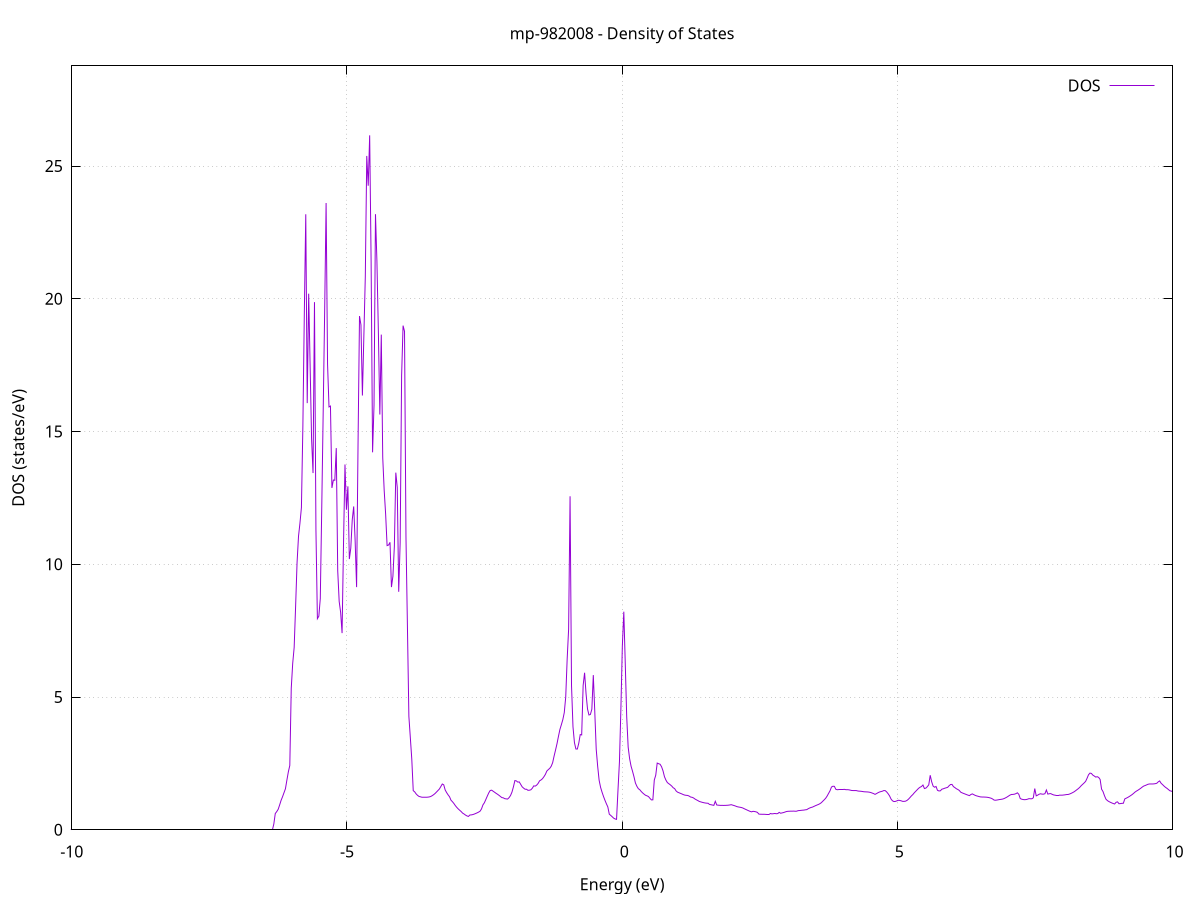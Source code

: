 set title 'mp-982008 - Density of States'
set xlabel 'Energy (eV)'
set ylabel 'DOS (states/eV)'
set grid
set xrange [-10:10]
set yrange [0:28.776]
set xzeroaxis lt -1
set terminal png size 800,600
set output 'mp-982008_dos_gnuplot.png'
plot '-' using 1:2 with lines title 'DOS'
-21.633300 0.000000
-21.606900 0.000000
-21.580500 0.000000
-21.554100 0.000000
-21.527700 0.000000
-21.501300 0.000000
-21.474900 0.000000
-21.448600 0.000000
-21.422200 0.000000
-21.395800 0.000000
-21.369400 0.000000
-21.343000 0.000000
-21.316600 0.000000
-21.290200 0.000000
-21.263900 0.000000
-21.237500 0.000000
-21.211100 0.000000
-21.184700 0.000000
-21.158300 0.000000
-21.131900 0.000000
-21.105500 0.000000
-21.079100 0.000000
-21.052800 0.000000
-21.026400 0.000000
-21.000000 0.000000
-20.973600 0.000000
-20.947200 0.000000
-20.920800 0.000000
-20.894400 0.000000
-20.868100 0.000000
-20.841700 0.000000
-20.815300 0.000000
-20.788900 0.000000
-20.762500 0.000000
-20.736100 0.000000
-20.709700 0.000000
-20.683300 0.000000
-20.657000 0.000000
-20.630600 0.000000
-20.604200 0.000000
-20.577800 0.000000
-20.551400 0.000000
-20.525000 0.000000
-20.498600 0.000000
-20.472300 0.000000
-20.445900 0.000000
-20.419500 0.000000
-20.393100 0.000000
-20.366700 0.000000
-20.340300 0.000000
-20.313900 0.000000
-20.287600 0.000000
-20.261200 0.000000
-20.234800 0.000000
-20.208400 0.000000
-20.182000 0.000000
-20.155600 0.000000
-20.129200 0.000000
-20.102800 0.000000
-20.076500 0.000000
-20.050100 0.000000
-20.023700 0.000000
-19.997300 0.000000
-19.970900 0.000000
-19.944500 0.000000
-19.918100 0.000000
-19.891800 0.000000
-19.865400 0.000000
-19.839000 0.000000
-19.812600 0.000000
-19.786200 0.000000
-19.759800 0.000000
-19.733400 0.000000
-19.707000 0.000000
-19.680700 0.000000
-19.654300 0.000000
-19.627900 0.000000
-19.601500 0.000000
-19.575100 0.000000
-19.548700 0.000000
-19.522300 0.000000
-19.496000 0.000000
-19.469600 0.000000
-19.443200 0.000000
-19.416800 0.000000
-19.390400 0.000000
-19.364000 0.000000
-19.337600 0.000000
-19.311200 0.000000
-19.284900 0.000000
-19.258500 0.000000
-19.232100 26.251900
-19.205700 0.000000
-19.179300 0.000000
-19.152900 0.000000
-19.126500 0.000000
-19.100200 0.000000
-19.073800 0.000000
-19.047400 0.000000
-19.021000 0.000000
-18.994600 0.000000
-18.968200 0.000000
-18.941800 0.000000
-18.915400 0.000000
-18.889100 0.000000
-18.862700 0.000000
-18.836300 0.000000
-18.809900 0.000000
-18.783500 0.000000
-18.757100 0.000000
-18.730700 0.000000
-18.704400 0.000000
-18.678000 0.000000
-18.651600 0.000000
-18.625200 0.000000
-18.598800 0.000000
-18.572400 0.000000
-18.546000 0.000000
-18.519600 0.000000
-18.493300 0.000000
-18.466900 0.000000
-18.440500 0.000000
-18.414100 0.000000
-18.387700 0.000000
-18.361300 0.000000
-18.334900 0.000000
-18.308600 0.000000
-18.282200 0.000000
-18.255800 0.000000
-18.229400 0.000000
-18.203000 0.000000
-18.176600 0.000000
-18.150200 0.000000
-18.123800 0.000000
-18.097500 0.000000
-18.071100 0.000000
-18.044700 0.000000
-18.018300 0.000000
-17.991900 0.000000
-17.965500 0.000000
-17.939100 0.000000
-17.912800 0.000000
-17.886400 0.000000
-17.860000 0.000000
-17.833600 0.000000
-17.807200 0.000000
-17.780800 0.000000
-17.754400 0.000000
-17.728100 0.000000
-17.701700 0.000000
-17.675300 0.000000
-17.648900 0.000000
-17.622500 0.000000
-17.596100 0.000000
-17.569700 0.000000
-17.543300 0.000000
-17.517000 0.000000
-17.490600 0.000000
-17.464200 0.000000
-17.437800 0.000000
-17.411400 0.000000
-17.385000 0.000000
-17.358600 0.000000
-17.332300 0.000000
-17.305900 0.000000
-17.279500 0.000000
-17.253100 0.000000
-17.226700 0.000000
-17.200300 0.000000
-17.173900 0.000000
-17.147500 0.000000
-17.121200 0.000000
-17.094800 0.000000
-17.068400 0.000000
-17.042000 0.000000
-17.015600 0.000000
-16.989200 0.000000
-16.962800 0.000000
-16.936500 0.000000
-16.910100 0.000000
-16.883700 0.000000
-16.857300 0.000000
-16.830900 0.000000
-16.804500 0.000000
-16.778100 0.000000
-16.751700 0.000000
-16.725400 0.000000
-16.699000 0.000000
-16.672600 0.000000
-16.646200 0.000000
-16.619800 0.000000
-16.593400 0.000000
-16.567000 0.000000
-16.540700 0.000000
-16.514300 0.000000
-16.487900 0.000000
-16.461500 0.000000
-16.435100 0.000000
-16.408700 0.000000
-16.382300 0.000000
-16.355900 0.000000
-16.329600 0.000000
-16.303200 0.000000
-16.276800 0.000000
-16.250400 0.000000
-16.224000 0.000000
-16.197600 0.000000
-16.171200 0.000000
-16.144900 0.000000
-16.118500 0.000000
-16.092100 0.000000
-16.065700 0.000000
-16.039300 0.000000
-16.012900 0.000000
-15.986500 0.000000
-15.960100 0.000000
-15.933800 0.000000
-15.907400 0.000000
-15.881000 0.000000
-15.854600 0.000000
-15.828200 0.000000
-15.801800 0.000000
-15.775400 0.000000
-15.749100 0.000000
-15.722700 0.000000
-15.696300 0.000000
-15.669900 0.000000
-15.643500 0.000000
-15.617100 0.000000
-15.590700 0.000000
-15.564400 0.000000
-15.538000 0.000000
-15.511600 0.000000
-15.485200 0.000000
-15.458800 0.000000
-15.432400 0.000000
-15.406000 0.000000
-15.379600 0.000000
-15.353300 0.000000
-15.326900 0.000000
-15.300500 0.000000
-15.274100 0.000000
-15.247700 0.000000
-15.221300 0.000000
-15.194900 0.000000
-15.168600 0.000000
-15.142200 0.000000
-15.115800 0.000000
-15.089400 0.000000
-15.063000 0.000000
-15.036600 0.000000
-15.010200 0.000000
-14.983800 0.000000
-14.957500 0.000000
-14.931100 0.000000
-14.904700 0.000000
-14.878300 0.000000
-14.851900 0.000000
-14.825500 0.000000
-14.799100 0.000000
-14.772800 0.000000
-14.746400 0.000000
-14.720000 0.000000
-14.693600 0.000000
-14.667200 0.000000
-14.640800 0.000000
-14.614400 0.000000
-14.588000 0.000000
-14.561700 0.000000
-14.535300 0.000000
-14.508900 0.000000
-14.482500 0.000000
-14.456100 0.000000
-14.429700 0.000000
-14.403300 0.000000
-14.377000 0.000000
-14.350600 0.000000
-14.324200 0.000000
-14.297800 0.000000
-14.271400 0.000000
-14.245000 0.000000
-14.218600 0.000000
-14.192200 0.000000
-14.165900 0.000000
-14.139500 0.000000
-14.113100 0.000000
-14.086700 0.000000
-14.060300 0.000000
-14.033900 0.000000
-14.007500 0.000000
-13.981200 0.000000
-13.954800 0.000000
-13.928400 0.000000
-13.902000 0.000000
-13.875600 0.000000
-13.849200 0.000000
-13.822800 0.000000
-13.796400 0.000000
-13.770100 0.000000
-13.743700 0.000000
-13.717300 0.000000
-13.690900 0.000000
-13.664500 0.000000
-13.638100 0.000000
-13.611700 0.000000
-13.585400 0.000000
-13.559000 0.000000
-13.532600 0.000000
-13.506200 0.000000
-13.479800 0.000000
-13.453400 0.000000
-13.427000 0.000000
-13.400600 0.000000
-13.374300 0.000000
-13.347900 0.000000
-13.321500 0.000000
-13.295100 0.000000
-13.268700 0.000000
-13.242300 0.000000
-13.215900 0.000000
-13.189600 0.000000
-13.163200 0.000000
-13.136800 0.000000
-13.110400 0.000000
-13.084000 0.000000
-13.057600 0.000000
-13.031200 0.000000
-13.004900 0.000000
-12.978500 0.000000
-12.952100 0.000000
-12.925700 0.000000
-12.899300 0.000000
-12.872900 0.000000
-12.846500 0.000000
-12.820100 0.000000
-12.793800 0.000000
-12.767400 0.000000
-12.741000 0.000000
-12.714600 0.000000
-12.688200 0.000000
-12.661800 0.000000
-12.635400 0.000000
-12.609100 0.000000
-12.582700 0.000000
-12.556300 0.000000
-12.529900 0.000000
-12.503500 0.000000
-12.477100 0.000000
-12.450700 0.000000
-12.424300 0.000000
-12.398000 0.000000
-12.371600 0.000000
-12.345200 0.000000
-12.318800 0.000000
-12.292400 0.000000
-12.266000 0.000000
-12.239600 0.000000
-12.213300 0.000000
-12.186900 0.000000
-12.160500 0.000000
-12.134100 0.000000
-12.107700 0.000000
-12.081300 0.000000
-12.054900 0.000000
-12.028500 0.000000
-12.002200 0.000000
-11.975800 0.000000
-11.949400 0.000000
-11.923000 0.000000
-11.896600 0.000000
-11.870200 0.000000
-11.843800 0.000000
-11.817500 0.000000
-11.791100 0.000000
-11.764700 0.000000
-11.738300 0.000000
-11.711900 0.000000
-11.685500 0.000000
-11.659100 0.000000
-11.632700 0.000000
-11.606400 0.000000
-11.580000 0.000000
-11.553600 0.000000
-11.527200 0.000000
-11.500800 0.000000
-11.474400 0.000000
-11.448000 0.000000
-11.421700 0.000000
-11.395300 0.000000
-11.368900 0.000000
-11.342500 0.000000
-11.316100 0.000000
-11.289700 0.000000
-11.263300 0.000000
-11.236900 0.000000
-11.210600 0.000000
-11.184200 0.000000
-11.157800 0.000000
-11.131400 0.000000
-11.105000 0.000000
-11.078600 0.000000
-11.052200 0.000000
-11.025900 0.000000
-10.999500 0.000000
-10.973100 0.000000
-10.946700 0.000000
-10.920300 0.000000
-10.893900 0.000000
-10.867500 0.000000
-10.841200 0.000000
-10.814800 0.000000
-10.788400 0.000000
-10.762000 0.000000
-10.735600 0.000000
-10.709200 0.000000
-10.682800 0.000000
-10.656400 0.000000
-10.630100 0.000000
-10.603700 0.000000
-10.577300 0.000000
-10.550900 0.000000
-10.524500 0.000000
-10.498100 0.000000
-10.471700 0.000000
-10.445400 0.000000
-10.419000 0.000000
-10.392600 0.000000
-10.366200 0.000000
-10.339800 0.000000
-10.313400 0.000000
-10.287000 0.000000
-10.260600 0.000000
-10.234300 0.000000
-10.207900 0.000000
-10.181500 0.000000
-10.155100 0.000000
-10.128700 0.000000
-10.102300 0.000000
-10.075900 0.000000
-10.049600 0.000000
-10.023200 0.000000
-9.996800 0.000000
-9.970400 0.000000
-9.944000 0.000000
-9.917600 0.000000
-9.891200 0.000000
-9.864800 0.000000
-9.838500 0.000000
-9.812100 0.000000
-9.785700 0.000000
-9.759300 0.000000
-9.732900 0.000000
-9.706500 0.000000
-9.680100 0.000000
-9.653800 0.000000
-9.627400 0.000000
-9.601000 0.000000
-9.574600 0.000000
-9.548200 0.000000
-9.521800 0.000000
-9.495400 0.000000
-9.469000 0.000000
-9.442700 0.000000
-9.416300 0.000000
-9.389900 0.000000
-9.363500 0.000000
-9.337100 0.000000
-9.310700 0.000000
-9.284300 0.000000
-9.258000 0.000000
-9.231600 0.000000
-9.205200 0.000000
-9.178800 0.000000
-9.152400 0.000000
-9.126000 0.000000
-9.099600 0.000000
-9.073200 0.000000
-9.046900 0.000000
-9.020500 0.000000
-8.994100 0.000000
-8.967700 0.000000
-8.941300 0.000000
-8.914900 0.000000
-8.888500 0.000000
-8.862200 0.000000
-8.835800 0.000000
-8.809400 0.000000
-8.783000 0.000000
-8.756600 0.000000
-8.730200 0.000000
-8.703800 0.000000
-8.677500 0.000000
-8.651100 0.000000
-8.624700 0.000000
-8.598300 0.000000
-8.571900 0.000000
-8.545500 0.000000
-8.519100 0.000000
-8.492700 0.000000
-8.466400 0.000000
-8.440000 0.000000
-8.413600 0.000000
-8.387200 0.000000
-8.360800 0.000000
-8.334400 0.000000
-8.308000 0.000000
-8.281700 0.000000
-8.255300 0.000000
-8.228900 0.000000
-8.202500 0.000000
-8.176100 0.000000
-8.149700 0.000000
-8.123300 0.000000
-8.096900 0.000000
-8.070600 0.000000
-8.044200 0.000000
-8.017800 0.000000
-7.991400 0.000000
-7.965000 0.000000
-7.938600 0.000000
-7.912200 0.000000
-7.885900 0.000000
-7.859500 0.000000
-7.833100 0.000000
-7.806700 0.000000
-7.780300 0.000000
-7.753900 0.000000
-7.727500 0.000000
-7.701100 0.000000
-7.674800 0.000000
-7.648400 0.000000
-7.622000 0.000000
-7.595600 0.000000
-7.569200 0.000000
-7.542800 0.000000
-7.516400 0.000000
-7.490100 0.000000
-7.463700 0.000000
-7.437300 0.000000
-7.410900 0.000000
-7.384500 0.000000
-7.358100 0.000000
-7.331700 0.000000
-7.305300 0.000000
-7.279000 0.000000
-7.252600 0.000000
-7.226200 0.000000
-7.199800 0.000000
-7.173400 0.000000
-7.147000 0.000000
-7.120600 0.000000
-7.094300 0.000000
-7.067900 0.000000
-7.041500 0.000000
-7.015100 0.000000
-6.988700 0.000000
-6.962300 0.000000
-6.935900 0.000000
-6.909500 0.000000
-6.883200 0.000000
-6.856800 0.000000
-6.830400 0.000000
-6.804000 0.000000
-6.777600 0.000000
-6.751200 0.000000
-6.724800 0.000000
-6.698500 0.000000
-6.672100 0.000000
-6.645700 0.000000
-6.619300 0.000000
-6.592900 0.000000
-6.566500 0.000000
-6.540100 0.000000
-6.513700 0.000000
-6.487400 0.000000
-6.461000 0.000000
-6.434600 0.000000
-6.408200 0.000000
-6.381800 0.000000
-6.355400 0.000000
-6.329000 0.218500
-6.302700 0.611600
-6.276300 0.684000
-6.249900 0.771800
-6.223500 0.934100
-6.197100 1.108500
-6.170700 1.243800
-6.144300 1.395400
-6.118000 1.545300
-6.091600 1.870800
-6.065200 2.181400
-6.038800 2.421500
-6.012400 5.330800
-5.986000 6.267200
-5.959600 6.863900
-5.933200 8.412100
-5.906900 10.058800
-5.880500 11.056600
-5.854100 11.554300
-5.827700 12.134700
-5.801300 15.178800
-5.774900 19.433900
-5.748500 23.185400
-5.722200 16.071000
-5.695800 20.194700
-5.669400 17.483600
-5.643000 14.725100
-5.616600 13.437400
-5.590200 19.876200
-5.563800 11.299800
-5.537400 7.952100
-5.511100 8.046200
-5.484700 8.710300
-5.458300 12.129400
-5.431900 15.761900
-5.405500 19.500900
-5.379100 23.609200
-5.352700 17.536200
-5.326400 15.928900
-5.300000 15.960500
-5.273600 12.877300
-5.247200 13.174500
-5.220800 13.166300
-5.194400 14.377200
-5.168000 9.758900
-5.141600 8.601000
-5.115300 8.194200
-5.088900 7.408700
-5.062500 10.805700
-5.036100 13.761400
-5.009700 12.054100
-4.983300 12.936000
-4.956900 10.198000
-4.930600 10.608500
-4.904200 11.671900
-4.877800 12.179100
-4.851400 10.879500
-4.825000 9.141600
-4.798600 14.578100
-4.772200 19.350900
-4.745800 19.018500
-4.719500 16.357800
-4.693100 18.597700
-4.666700 20.837600
-4.640300 25.382400
-4.613900 24.260500
-4.587500 26.159800
-4.561100 21.389100
-4.534800 14.219300
-4.508400 15.996800
-4.482000 23.189600
-4.455600 21.411600
-4.429200 18.743300
-4.402800 15.641800
-4.376400 18.651600
-4.350000 14.017000
-4.323700 12.785100
-4.297300 11.887000
-4.270900 10.704500
-4.244500 10.725800
-4.218100 10.828100
-4.191700 9.142500
-4.165300 9.548900
-4.139000 10.671000
-4.112600 13.453300
-4.086200 12.897100
-4.059800 8.965900
-4.033400 10.820000
-4.007000 17.113500
-3.980600 18.991600
-3.954300 18.776400
-3.927900 11.032700
-3.901500 7.668000
-3.875100 4.270300
-3.848700 3.469700
-3.822300 2.658500
-3.795900 1.474000
-3.769500 1.428300
-3.743200 1.350900
-3.716800 1.295100
-3.690400 1.255500
-3.664000 1.241500
-3.637600 1.225500
-3.611200 1.224700
-3.584800 1.225000
-3.558500 1.225500
-3.532100 1.228800
-3.505700 1.236900
-3.479300 1.252700
-3.452900 1.283000
-3.426500 1.320300
-3.400100 1.364900
-3.373700 1.420600
-3.347400 1.478000
-3.321000 1.535400
-3.294600 1.628400
-3.268200 1.724300
-3.241800 1.693400
-3.215400 1.499400
-3.189000 1.400200
-3.162700 1.315800
-3.136300 1.243500
-3.109900 1.114100
-3.083500 1.057400
-3.057100 0.989800
-3.030700 0.909900
-3.004300 0.843100
-2.977900 0.784800
-2.951600 0.735000
-2.925200 0.686600
-2.898800 0.627700
-2.872400 0.593900
-2.846000 0.553400
-2.819600 0.521800
-2.793200 0.502500
-2.766900 0.556500
-2.740500 0.560500
-2.714100 0.572200
-2.687700 0.590900
-2.661300 0.613400
-2.634900 0.637800
-2.608500 0.665200
-2.582100 0.699400
-2.555800 0.784100
-2.529400 0.936600
-2.503000 1.018500
-2.476600 1.142700
-2.450200 1.268400
-2.423800 1.389200
-2.397400 1.479800
-2.371100 1.491800
-2.344700 1.452900
-2.318300 1.414600
-2.291900 1.375300
-2.265500 1.339500
-2.239100 1.300000
-2.212700 1.256500
-2.186300 1.213500
-2.160000 1.203300
-2.133600 1.172300
-2.107200 1.163600
-2.080800 1.157600
-2.054400 1.211300
-2.028000 1.291100
-2.001600 1.421500
-1.975300 1.617700
-1.948900 1.854100
-1.922500 1.841100
-1.896100 1.795500
-1.869700 1.803300
-1.843300 1.710700
-1.816900 1.618700
-1.790500 1.569100
-1.764200 1.528000
-1.737800 1.527300
-1.711400 1.486500
-1.685000 1.490500
-1.658600 1.506000
-1.632200 1.565800
-1.605800 1.653800
-1.579500 1.644100
-1.553100 1.682200
-1.526700 1.746600
-1.500300 1.843700
-1.473900 1.876200
-1.447500 1.924000
-1.421100 1.999000
-1.394800 2.086600
-1.368400 2.212000
-1.342000 2.266000
-1.315600 2.314000
-1.289200 2.391900
-1.262800 2.526500
-1.236400 2.777000
-1.210000 3.005500
-1.183700 3.241700
-1.157300 3.517700
-1.130900 3.778500
-1.104500 3.957400
-1.078100 4.146800
-1.051700 4.411500
-1.025300 4.994400
-0.999000 6.424300
-0.972600 7.552700
-0.946200 12.562600
-0.919800 5.429500
-0.893400 3.881100
-0.867000 3.286800
-0.840600 3.043400
-0.814200 3.041700
-0.787900 3.261500
-0.761500 3.586300
-0.735100 3.573600
-0.708700 5.434700
-0.682300 5.915300
-0.655900 5.126700
-0.629500 4.553400
-0.603200 4.324500
-0.576800 4.343700
-0.550400 4.543800
-0.524000 5.827600
-0.497600 4.469300
-0.471200 3.035000
-0.444800 2.391700
-0.418400 1.868100
-0.392100 1.600700
-0.365700 1.419500
-0.339300 1.258400
-0.312900 1.113600
-0.286500 0.981000
-0.260100 0.860200
-0.233700 0.587900
-0.207400 0.541400
-0.181000 0.491500
-0.154600 0.438200
-0.128200 0.407800
-0.101800 0.392300
-0.075400 1.505300
-0.049000 2.561900
-0.022600 4.572000
0.003700 6.926400
0.030100 8.214500
0.056500 6.277800
0.082900 4.257300
0.109300 3.115400
0.135700 2.679400
0.162100 2.394900
0.188400 2.206600
0.214800 1.999300
0.241200 1.763000
0.267600 1.639000
0.294000 1.549000
0.320400 1.508600
0.346800 1.442000
0.373200 1.387100
0.399500 1.340100
0.425900 1.298900
0.452300 1.278200
0.478700 1.250400
0.505100 1.185400
0.531500 1.124800
0.557900 1.127800
0.584200 1.875400
0.610600 2.056200
0.637000 2.512400
0.663400 2.488300
0.689800 2.467800
0.716200 2.375000
0.742600 2.220500
0.768900 1.999300
0.795300 1.871600
0.821700 1.777800
0.848100 1.735400
0.874500 1.694700
0.900900 1.647200
0.927300 1.583500
0.953700 1.550900
0.980000 1.464100
1.006400 1.417400
1.032800 1.394700
1.059200 1.372300
1.085600 1.349600
1.112000 1.324200
1.138400 1.306100
1.164700 1.297800
1.191100 1.292600
1.217500 1.269100
1.243900 1.233600
1.270300 1.223100
1.296700 1.199500
1.323100 1.159200
1.349500 1.128300
1.375800 1.099800
1.402200 1.066900
1.428600 1.050600
1.455000 1.034400
1.481400 1.020400
1.507800 1.009500
1.534200 1.002000
1.560500 0.999000
1.586900 0.954900
1.613300 0.943800
1.639700 0.931800
1.666100 0.919700
1.692500 1.072500
1.718900 0.934400
1.745300 0.926400
1.771600 0.921300
1.798000 0.919100
1.824400 0.918300
1.850800 0.918000
1.877200 0.919500
1.903600 0.922100
1.930000 0.926700
1.956300 0.934500
1.982700 0.944900
2.009100 0.927900
2.035500 0.911600
2.061900 0.892200
2.088300 0.870300
2.114700 0.858300
2.141100 0.849000
2.167400 0.837200
2.193800 0.819700
2.220200 0.791500
2.246600 0.766700
2.273000 0.740900
2.299400 0.716000
2.325800 0.692100
2.352100 0.675800
2.378500 0.695400
2.404900 0.687600
2.431300 0.676000
2.457700 0.655400
2.484100 0.591200
2.510500 0.585600
2.536900 0.584000
2.563200 0.584300
2.589600 0.583100
2.616000 0.578300
2.642400 0.574600
2.668800 0.575900
2.695200 0.612900
2.721600 0.598800
2.747900 0.605600
2.774300 0.614300
2.800700 0.604000
2.827100 0.610500
2.853500 0.655500
2.879900 0.622700
2.906300 0.635900
2.932700 0.648400
2.959000 0.667900
2.985400 0.686900
3.011800 0.695700
3.038200 0.698800
3.064600 0.700900
3.091000 0.702100
3.117400 0.702300
3.143700 0.699200
3.170100 0.700000
3.196500 0.720100
3.222900 0.724500
3.249300 0.731100
3.275700 0.737600
3.302100 0.741800
3.328400 0.752100
3.354800 0.758400
3.381200 0.793700
3.407600 0.820700
3.434000 0.841100
3.460400 0.856300
3.486800 0.882700
3.513200 0.908100
3.539500 0.931300
3.565900 0.953000
3.592300 0.981400
3.618700 1.019600
3.645100 1.074300
3.671500 1.129000
3.697900 1.186700
3.724200 1.269100
3.750600 1.369500
3.777000 1.467200
3.803400 1.609600
3.829800 1.640000
3.856200 1.635600
3.882600 1.524500
3.909000 1.508300
3.935300 1.514800
3.961700 1.518500
3.988100 1.517500
4.014500 1.518500
4.040900 1.521900
4.067300 1.509100
4.093700 1.510500
4.120000 1.505300
4.146400 1.492300
4.172800 1.479700
4.199200 1.476900
4.225600 1.477500
4.252000 1.477800
4.278400 1.463100
4.304800 1.454600
4.331100 1.452300
4.357500 1.445300
4.383900 1.434800
4.410300 1.429800
4.436700 1.427100
4.463100 1.424200
4.489500 1.417000
4.515800 1.404200
4.542200 1.384000
4.568600 1.363200
4.595000 1.334000
4.621400 1.362500
4.647800 1.394900
4.674200 1.421100
4.700600 1.438300
4.726900 1.451500
4.753300 1.476400
4.779700 1.475200
4.806100 1.426400
4.832500 1.358700
4.858900 1.276200
4.885300 1.159800
4.911600 1.092500
4.938000 1.063200
4.964400 1.067800
4.990800 1.089000
5.017200 1.111300
5.043600 1.106200
5.070000 1.090600
5.096400 1.071100
5.122700 1.070400
5.149100 1.077000
5.175500 1.105700
5.201900 1.151100
5.228300 1.210100
5.254700 1.273900
5.281100 1.325600
5.307400 1.391300
5.333800 1.448200
5.360200 1.505000
5.386600 1.561900
5.413000 1.602600
5.439400 1.629700
5.465800 1.685900
5.492100 1.553800
5.518500 1.569100
5.544900 1.622900
5.571300 1.693300
5.597700 2.054000
5.624100 1.808700
5.650500 1.645100
5.676900 1.602900
5.703200 1.629900
5.729600 1.486900
5.756000 1.462400
5.782400 1.467500
5.808800 1.528000
5.835200 1.543900
5.861600 1.565400
5.887900 1.581400
5.914300 1.598200
5.940700 1.658700
5.967100 1.705100
5.993500 1.709000
6.019900 1.625500
6.046300 1.588100
6.072700 1.545700
6.099000 1.518300
6.125400 1.482100
6.151800 1.417100
6.178200 1.390600
6.204600 1.368200
6.231000 1.347500
6.257400 1.325300
6.283700 1.305200
6.310100 1.286800
6.336500 1.328100
6.362900 1.352200
6.389300 1.323000
6.415700 1.295400
6.442100 1.276300
6.468500 1.261700
6.494800 1.245300
6.521200 1.235400
6.547600 1.234100
6.574000 1.232900
6.600400 1.230100
6.626800 1.225800
6.653200 1.217400
6.679500 1.203800
6.705900 1.187600
6.732300 1.159000
6.758700 1.118200
6.785100 1.113000
6.811500 1.121100
6.837900 1.131300
6.864300 1.141000
6.890600 1.148000
6.917000 1.158600
6.943400 1.179000
6.969800 1.206100
6.996200 1.236900
7.022600 1.273200
7.049000 1.308300
7.075300 1.331600
7.101700 1.332400
7.128100 1.341200
7.154500 1.360800
7.180900 1.392700
7.207300 1.336700
7.233700 1.175800
7.260100 1.151800
7.286400 1.138900
7.312800 1.133300
7.339200 1.137900
7.365600 1.151500
7.392000 1.172500
7.418400 1.167600
7.444800 1.167900
7.471100 1.204600
7.497500 1.552500
7.523900 1.277900
7.550300 1.304800
7.576700 1.338800
7.603100 1.356600
7.629500 1.342800
7.655800 1.341900
7.682200 1.358100
7.708600 1.498400
7.735000 1.343600
7.761400 1.358500
7.787800 1.361800
7.814200 1.334000
7.840600 1.312300
7.866900 1.302700
7.893300 1.305700
7.919700 1.305600
7.946100 1.304000
7.972500 1.304500
7.998900 1.304800
8.025300 1.310300
8.051600 1.318300
8.078000 1.327700
8.104400 1.330200
8.130800 1.347200
8.157200 1.371000
8.183600 1.397900
8.210000 1.428000
8.236400 1.466900
8.262700 1.508600
8.289100 1.550600
8.315500 1.602000
8.341900 1.662100
8.368300 1.713500
8.394700 1.765000
8.421100 1.822200
8.447400 1.939100
8.473800 2.071100
8.500200 2.135400
8.526600 2.121800
8.553000 2.058200
8.579400 2.024000
8.605800 1.984500
8.632200 1.999400
8.658500 1.971900
8.684900 1.895800
8.711300 1.530300
8.737700 1.438100
8.764100 1.283300
8.790500 1.154000
8.816900 1.099700
8.843200 1.064800
8.869600 1.037000
8.896000 1.011800
8.922400 0.989200
8.948800 0.971400
8.975200 1.036500
9.001600 1.050900
9.028000 0.981000
9.054300 0.986800
9.080700 0.996000
9.107100 0.998400
9.133500 1.163700
9.159900 1.190100
9.186300 1.218000
9.212700 1.251000
9.239000 1.286800
9.265400 1.324600
9.291800 1.368900
9.318200 1.418700
9.344600 1.456800
9.371000 1.489400
9.397400 1.525800
9.423800 1.565200
9.450100 1.608800
9.476500 1.645900
9.502900 1.667100
9.529300 1.690100
9.555700 1.715200
9.582100 1.725300
9.608500 1.725100
9.634800 1.725400
9.661200 1.728200
9.687600 1.736900
9.714000 1.751300
9.740400 1.804600
9.766800 1.840000
9.793200 1.751700
9.819600 1.701500
9.845900 1.647300
9.872300 1.599400
9.898700 1.562100
9.925100 1.517000
9.951500 1.470600
9.977900 1.457200
10.004300 1.432100
10.030600 1.406000
10.057000 1.387500
10.083400 1.377600
10.109800 1.384400
10.136200 1.394800
10.162600 1.408000
10.189000 1.414900
10.215300 1.417400
10.241700 1.416800
10.268100 1.385700
10.294500 1.386700
10.320900 1.386800
10.347300 1.395400
10.373700 1.445400
10.400100 1.444400
10.426400 1.392000
10.452800 1.385700
10.479200 1.379600
10.505600 1.367600
10.532000 1.357400
10.558400 1.349500
10.584800 1.345300
10.611100 1.384100
10.637500 1.407000
10.663900 1.420300
10.690300 1.440400
10.716700 1.466700
10.743100 1.500100
10.769500 1.541300
10.795900 1.582400
10.822200 1.650800
10.848600 1.734400
10.875000 1.837500
10.901400 1.981200
10.927800 1.982400
10.954200 2.053500
10.980600 2.242900
11.006900 2.424600
11.033300 2.628500
11.059700 2.837300
11.086100 3.075900
11.112500 3.020900
11.138900 2.853600
11.165300 2.627200
11.191700 2.545200
11.218000 2.444400
11.244400 2.366400
11.270800 2.307000
11.297200 2.300900
11.323600 2.277200
11.350000 2.310600
11.376400 2.425500
11.402700 2.571100
11.429100 2.644800
11.455500 2.694400
11.481900 2.671300
11.508300 2.619700
11.534700 2.601900
11.561100 2.542600
11.587500 2.436900
11.613800 2.353100
11.640200 2.244100
11.666600 2.211100
11.693000 2.188800
11.719400 2.190600
11.745800 2.224700
11.772200 2.119000
11.798500 2.176500
11.824900 2.269400
11.851300 2.358000
11.877700 2.422700
11.904100 2.498000
11.930500 2.375100
11.956900 2.278800
11.983300 2.191700
12.009600 2.042800
12.036000 1.915300
12.062400 1.888900
12.088800 1.858700
12.115200 1.950400
12.141600 1.830900
12.168000 1.783900
12.194300 1.742900
12.220700 1.707600
12.247100 1.688700
12.273500 1.682000
12.299900 1.684600
12.326300 1.691900
12.352700 1.716800
12.379000 1.723200
12.405400 1.732300
12.431800 1.738000
12.458200 1.727400
12.484600 1.773700
12.511000 1.816200
12.537400 1.842400
12.563800 1.850700
12.590100 1.842500
12.616500 1.847800
12.642900 1.860900
12.669300 1.885600
12.695700 1.942400
12.722100 2.002400
12.748500 2.021500
12.774800 2.050400
12.801200 2.129300
12.827600 2.160700
12.854000 2.147600
12.880400 2.139700
12.906800 2.129500
12.933200 2.140900
12.959600 2.112100
12.985900 2.047600
13.012300 2.074600
13.038700 2.138000
13.065100 2.036400
13.091500 1.921400
13.117900 1.848000
13.144300 1.810000
13.170600 1.777300
13.197000 1.743100
13.223400 1.705400
13.249800 1.678800
13.276200 1.663700
13.302600 1.678500
13.329000 1.824800
13.355400 2.099900
13.381700 1.690800
13.408100 1.678600
13.434500 1.677600
13.460900 1.679000
13.487300 1.711400
13.513700 1.746700
13.540100 1.766600
13.566400 1.717400
13.592800 1.604600
13.619200 1.544800
13.645600 1.482400
13.672000 1.465800
13.698400 1.453900
13.724800 1.451200
13.751200 1.454300
13.777500 1.463500
13.803900 1.481800
13.830300 1.509100
13.856700 1.543800
13.883100 1.529900
13.909500 1.537900
13.935900 1.548900
13.962200 1.544200
13.988600 1.513100
14.015000 1.484800
14.041400 1.513000
14.067800 1.486900
14.094200 1.447600
14.120600 1.399500
14.147000 1.355100
14.173300 1.318300
14.199700 1.283400
14.226100 1.266000
14.252500 1.339200
14.278900 1.450200
14.305300 1.322900
14.331700 1.307700
14.358000 1.289500
14.384400 1.307400
14.410800 1.363300
14.437200 1.345700
14.463600 1.362900
14.490000 1.337800
14.516400 1.286700
14.542800 1.226200
14.569100 1.204000
14.595500 1.185900
14.621900 1.184400
14.648300 1.175000
14.674700 1.177600
14.701100 1.189400
14.727500 1.206200
14.753800 1.250900
14.780200 1.285600
14.806600 1.348800
14.833000 1.472700
14.859400 1.560000
14.885800 1.642700
14.912200 1.732600
14.938500 1.820600
14.964900 1.892400
14.991300 1.784800
15.017700 1.822600
15.044100 1.888100
15.070500 1.954800
15.096900 2.024500
15.123300 2.131300
15.149600 2.253300
15.176000 2.354400
15.202400 2.407500
15.228800 2.337600
15.255200 2.395000
15.281600 2.483900
15.308000 2.408400
15.334300 2.213500
15.360700 2.179600
15.387100 2.284700
15.413500 1.817700
15.439900 1.664600
15.466300 1.598700
15.492700 1.644100
15.519100 1.734200
15.545400 1.858900
15.571800 1.976400
15.598200 2.222300
15.624600 2.234800
15.651000 2.126700
15.677400 2.141000
15.703800 2.058300
15.730100 2.148200
15.756500 2.112000
15.782900 2.408000
15.809300 2.582000
15.835700 2.673000
15.862100 2.740700
15.888500 2.757100
15.914900 2.768900
15.941200 2.684500
15.967600 2.687100
15.994000 2.761300
16.020400 2.849500
16.046800 3.023700
16.073200 3.361700
16.099600 3.455900
16.125900 3.627300
16.152300 4.132600
16.178700 3.990900
16.205100 3.789800
16.231500 3.564800
16.257900 3.435700
16.284300 3.335000
16.310700 3.148100
16.337000 3.022500
16.363400 2.348200
16.389800 2.485000
16.416200 2.811700
16.442600 2.816500
16.469000 2.987000
16.495400 4.157800
16.521700 4.035000
16.548100 3.913600
16.574500 3.713300
16.600900 3.564600
16.627300 3.564700
16.653700 3.543400
16.680100 3.265500
16.706500 3.024700
16.732800 2.886100
16.759200 2.705700
16.785600 2.682400
16.812000 2.686000
16.838400 2.675800
16.864800 2.564900
16.891200 2.484000
16.917500 2.421900
16.943900 2.418700
16.970300 2.362400
16.996700 2.461800
17.023100 2.429700
17.049500 2.402500
17.075900 2.393400
17.102200 2.319800
17.128600 2.463700
17.155000 2.754100
17.181400 2.844700
17.207800 2.894300
17.234200 3.022200
17.260600 3.250500
17.287000 3.348300
17.313300 3.474300
17.339700 3.479300
17.366100 3.478700
17.392500 3.461100
17.418900 3.423200
17.445300 3.353700
17.471700 3.348300
17.498000 3.401100
17.524400 3.479400
17.550800 3.502100
17.577200 3.466300
17.603600 3.336500
17.630000 3.201100
17.656400 3.116400
17.682800 3.051500
17.709100 3.027300
17.735500 3.053500
17.761900 3.242900
17.788300 3.423400
17.814700 3.575100
17.841100 3.559500
17.867500 3.371300
17.893800 3.151800
17.920200 2.966600
17.946600 2.812500
17.973000 2.714400
17.999400 2.601300
18.025800 2.444000
18.052200 2.354500
18.078600 2.188200
18.104900 2.066100
18.131300 1.997100
18.157700 1.928200
18.184100 1.892400
18.210500 1.876400
18.236900 1.873500
18.263300 1.890600
18.289600 1.923300
18.316000 2.033300
18.342400 2.123000
18.368800 2.175400
18.395200 2.259700
18.421600 2.308700
18.448000 2.196400
18.474400 2.182800
18.500700 2.225000
18.527100 2.241300
18.553500 2.259800
18.579900 2.249600
18.606300 2.245300
18.632700 2.240000
18.659100 2.244600
18.685400 2.238200
18.711800 2.226700
18.738200 2.248400
18.764600 2.338700
18.791000 2.445900
18.817400 2.606400
18.843800 2.691300
18.870200 2.750100
18.896500 2.848700
18.922900 2.910900
18.949300 2.929900
18.975700 2.882500
19.002100 2.769900
19.028500 2.642600
19.054900 2.508200
19.081200 2.468900
19.107600 2.460100
19.134000 2.449400
19.160400 2.431300
19.186800 2.400400
19.213200 2.384500
19.239600 2.319400
19.266000 2.219600
19.292300 2.156600
19.318700 2.104000
19.345100 2.050700
19.371500 2.016900
19.397900 1.983700
19.424300 2.023200
19.450700 2.138300
19.477000 2.300900
19.503400 2.472300
19.529800 2.837200
19.556200 2.740300
19.582600 2.801800
19.609000 2.778400
19.635400 2.695600
19.661700 2.686000
19.688100 2.689900
19.714500 2.750000
19.740900 2.824800
19.767300 2.971800
19.793700 2.999400
19.820100 3.004700
19.846500 2.912100
19.872800 2.827300
19.899200 2.801600
19.925600 2.731500
19.952000 2.695800
19.978400 2.660000
20.004800 2.611400
20.031200 2.581900
20.057500 2.655300
20.083900 2.991000
20.110300 2.857700
20.136700 2.721600
20.163100 2.500300
20.189500 2.416800
20.215900 2.294200
20.242300 2.195600
20.268600 2.078600
20.295000 2.060900
20.321400 2.127300
20.347800 2.240500
20.374200 2.574300
20.400600 2.936900
20.427000 3.333700
20.453300 3.468400
20.479700 3.367200
20.506100 3.416200
20.532500 3.326300
20.558900 3.160800
20.585300 3.062300
20.611700 2.792200
20.638100 2.678400
20.664400 2.608500
20.690800 2.549800
20.717200 2.477200
20.743600 2.418900
20.770000 2.293100
20.796400 2.206900
20.822800 2.142500
20.849100 1.984800
20.875500 1.870200
20.901900 1.750800
20.928300 1.714800
20.954700 1.730400
20.981100 1.847500
21.007500 2.099600
21.033900 2.780900
21.060200 2.436000
21.086600 2.335700
21.113000 2.161000
21.139400 2.045100
21.165800 2.024100
21.192200 2.076900
21.218600 2.166400
21.244900 2.398600
21.271300 2.449500
21.297700 2.517700
21.324100 2.590100
21.350500 2.660800
21.376900 2.692400
21.403300 2.674900
21.429700 2.717500
21.456000 2.726500
21.482400 2.793200
21.508800 2.901300
21.535200 2.954800
21.561600 2.987500
21.588000 3.138100
21.614400 3.208800
21.640700 3.549000
21.667100 3.432300
21.693500 3.504300
21.719900 3.572200
21.746300 3.681500
21.772700 3.785400
21.799100 3.725800
21.825400 3.670100
21.851800 3.617100
21.878200 3.617600
21.904600 3.580100
21.931000 3.512100
21.957400 3.400200
21.983800 3.316100
22.010200 3.268800
22.036500 3.421300
22.062900 3.995800
22.089300 3.460900
22.115700 3.351500
22.142100 3.286900
22.168500 3.347600
22.194900 3.340200
22.221200 3.401300
22.247600 3.423200
22.274000 3.506800
22.300400 3.700100
22.326800 3.633600
22.353200 3.605000
22.379600 3.560200
22.406000 3.421400
22.432300 3.221800
22.458700 3.084800
22.485100 2.996600
22.511500 2.924600
22.537900 2.847900
22.564300 2.867400
22.590700 2.737800
22.617000 2.689200
22.643400 2.583400
22.669800 2.553300
22.696200 2.563000
22.722600 2.801000
22.749000 2.863400
22.775400 2.863100
22.801800 3.006400
22.828100 2.846400
22.854500 2.809700
22.880900 2.761400
22.907300 2.747000
22.933700 2.790300
22.960100 2.758500
22.986500 2.908500
23.012800 2.888700
23.039200 2.882700
23.065600 2.888600
23.092000 2.969900
23.118400 3.095500
23.144800 3.252900
23.171200 3.378700
23.197600 3.496100
23.223900 3.614900
23.250300 3.597900
23.276700 3.517900
23.303100 3.395000
23.329500 3.441300
23.355900 3.305300
23.382300 3.159100
23.408600 3.028400
23.435000 3.006900
23.461400 2.922700
23.487800 2.870000
23.514200 2.855500
23.540600 2.845200
23.567000 2.841900
23.593400 2.816300
23.619700 2.898800
23.646100 2.979000
23.672500 3.121000
23.698900 3.028300
23.725300 3.022300
23.751700 3.052600
23.778100 3.087800
23.804400 3.155600
23.830800 3.230900
23.857200 3.302500
23.883600 3.396100
23.910000 3.519000
23.936400 3.560500
23.962800 3.593300
23.989100 3.776200
24.015500 3.831500
24.041900 3.801100
24.068300 3.836900
24.094700 3.556200
24.121100 3.425100
24.147500 3.244700
24.173900 3.221200
24.200200 3.387300
24.226600 3.153000
24.253000 3.662800
24.279400 3.688900
24.305800 3.730600
24.332200 3.675800
24.358600 3.532400
24.384900 3.462200
24.411300 3.420600
24.437700 3.375700
24.464100 3.274100
24.490500 3.245200
24.516900 3.235800
24.543300 3.289800
24.569700 3.316700
24.596000 3.291400
24.622400 3.247800
24.648800 3.240000
24.675200 3.291100
24.701600 3.290100
24.728000 3.158000
24.754400 3.134300
24.780700 3.165400
24.807100 3.226000
24.833500 3.390400
24.859900 3.639900
24.886300 3.468800
24.912700 3.467300
24.939100 3.459300
24.965500 3.383800
24.991800 3.287400
25.018200 3.220800
25.044600 3.175400
25.071000 3.107000
25.097400 3.111700
25.123800 3.151700
25.150200 3.082300
25.176500 2.942400
25.202900 2.807800
25.229300 2.687100
25.255700 2.607500
25.282100 2.573000
25.308500 2.597300
25.334900 2.673300
25.361300 2.743200
25.387600 2.743200
25.414000 2.780100
25.440400 2.818900
25.466800 2.867100
25.493200 2.929900
25.519600 2.970200
25.546000 2.977700
25.572300 2.871200
25.598700 2.864800
25.625100 2.858200
25.651500 2.869300
25.677900 2.890600
25.704300 2.962500
25.730700 2.935500
25.757100 2.924200
25.783400 2.940300
25.809800 2.899000
25.836200 2.881500
25.862600 2.865700
25.889000 2.864800
25.915400 2.974000
25.941800 3.013400
25.968100 2.907400
25.994500 2.906200
26.020900 2.919600
26.047300 2.900700
26.073700 2.854500
26.100100 2.777700
26.126500 2.683400
26.152900 2.586100
26.179200 2.558800
26.205600 2.467000
26.232000 2.407600
26.258400 2.362000
26.284800 2.310000
26.311200 2.264600
26.337600 2.225100
26.363900 2.177100
26.390300 2.111500
26.416700 2.060100
26.443100 1.920300
26.469500 1.693300
26.495900 1.541100
26.522300 1.368000
26.548600 1.213600
26.575000 1.125300
26.601400 1.034200
26.627800 0.941100
26.654200 0.853200
26.680600 0.769600
26.707000 0.711500
26.733400 0.673300
26.759700 0.637900
26.786100 0.607100
26.812500 0.579400
26.838900 0.553900
26.865300 0.530200
26.891700 0.508100
26.918100 0.487600
26.944400 0.468200
26.970800 0.450000
26.997200 0.432900
27.023600 0.416600
27.050000 0.401500
27.076400 0.376200
27.102800 0.365800
27.129200 0.355700
27.155500 0.346000
27.181900 0.336600
27.208300 0.327500
27.234700 0.318600
27.261100 0.312000
27.287500 0.304800
27.313900 0.297700
27.340200 0.291100
27.366600 0.284900
27.393000 0.278800
27.419400 0.273200
27.445800 0.267800
27.472200 0.262700
27.498600 0.260500
27.525000 0.263700
27.551300 0.264000
27.577700 0.262600
27.604100 0.259500
27.630500 0.262500
27.656900 0.274000
27.683300 0.283200
27.709700 0.268800
27.736000 0.251000
27.762400 0.236400
27.788800 0.224800
27.815200 0.214400
27.841600 0.203800
27.868000 0.194300
27.894400 0.184800
27.920800 0.176100
27.947100 0.168000
27.973500 0.160200
27.999900 0.153000
28.026300 0.146400
28.052700 0.140400
28.079100 0.135200
28.105500 0.130800
28.131800 0.128200
28.158200 0.125700
28.184600 0.123400
28.211000 0.121300
28.237400 0.119400
28.263800 0.117500
28.290200 0.115700
28.316600 0.113900
28.342900 0.111300
28.369300 0.109600
28.395700 0.109000
28.422100 0.109500
28.448500 0.102200
28.474900 0.093300
28.501300 0.084500
28.527600 0.075700
28.554000 0.067000
28.580400 0.058300
28.606800 0.049600
28.633200 0.043500
28.659600 0.035300
28.686000 0.023800
28.712300 0.009600
28.738700 0.000100
28.765100 0.000000
28.791500 0.000000
28.817900 0.000000
28.844300 0.000000
28.870700 0.000000
28.897100 0.000000
28.923400 0.000000
28.949800 0.000000
28.976200 0.000000
29.002600 0.000000
29.029000 0.000000
29.055400 0.000000
29.081800 0.000000
29.108100 0.000000
29.134500 0.000000
29.160900 0.000000
29.187300 0.000000
29.213700 0.000000
29.240100 0.000000
29.266500 0.000000
29.292900 0.000000
29.319200 0.000000
29.345600 0.000000
29.372000 0.000000
29.398400 0.000000
29.424800 0.000000
29.451200 0.000000
29.477600 0.000000
29.503900 0.000000
29.530300 0.000000
29.556700 0.000000
29.583100 0.000000
29.609500 0.000000
29.635900 0.000000
29.662300 0.000000
29.688700 0.000000
29.715000 0.000000
29.741400 0.000000
29.767800 0.000000
29.794200 0.000000
29.820600 0.000000
29.847000 0.000000
29.873400 0.000000
29.899700 0.000000
29.926100 0.000000
29.952500 0.000000
29.978900 0.000000
30.005300 0.000000
30.031700 0.000000
30.058100 0.000000
30.084500 0.000000
30.110800 0.000000
30.137200 0.000000
30.163600 0.000000
30.190000 0.000000
30.216400 0.000000
30.242800 0.000000
30.269200 0.000000
30.295500 0.000000
30.321900 0.000000
30.348300 0.000000
30.374700 0.000000
30.401100 0.000000
30.427500 0.000000
30.453900 0.000000
30.480300 0.000000
30.506600 0.000000
30.533000 0.000000
30.559400 0.000000
30.585800 0.000000
30.612200 0.000000
30.638600 0.000000
30.665000 0.000000
30.691300 0.000000
30.717700 0.000000
30.744100 0.000000
30.770500 0.000000
30.796900 0.000000
30.823300 0.000000
30.849700 0.000000
30.876100 0.000000
30.902400 0.000000
30.928800 0.000000
30.955200 0.000000
30.981600 0.000000
31.008000 0.000000
31.034400 0.000000
31.060800 0.000000
31.087100 0.000000
31.113500 0.000000
31.139900 0.000000
e
